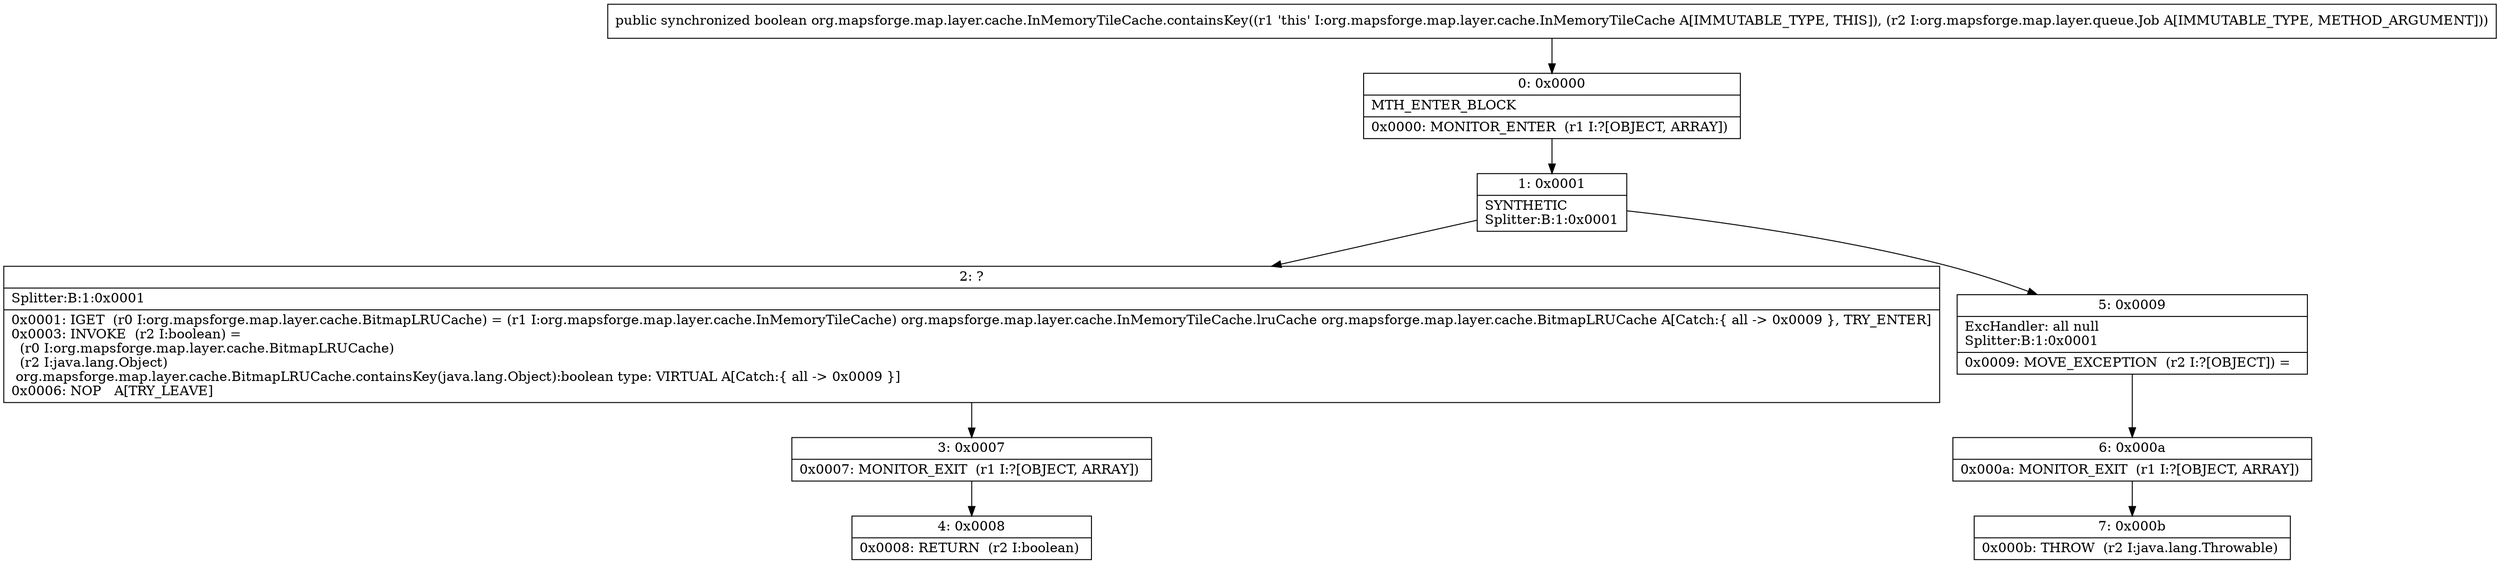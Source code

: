 digraph "CFG fororg.mapsforge.map.layer.cache.InMemoryTileCache.containsKey(Lorg\/mapsforge\/map\/layer\/queue\/Job;)Z" {
Node_0 [shape=record,label="{0\:\ 0x0000|MTH_ENTER_BLOCK\l|0x0000: MONITOR_ENTER  (r1 I:?[OBJECT, ARRAY]) \l}"];
Node_1 [shape=record,label="{1\:\ 0x0001|SYNTHETIC\lSplitter:B:1:0x0001\l}"];
Node_2 [shape=record,label="{2\:\ ?|Splitter:B:1:0x0001\l|0x0001: IGET  (r0 I:org.mapsforge.map.layer.cache.BitmapLRUCache) = (r1 I:org.mapsforge.map.layer.cache.InMemoryTileCache) org.mapsforge.map.layer.cache.InMemoryTileCache.lruCache org.mapsforge.map.layer.cache.BitmapLRUCache A[Catch:\{ all \-\> 0x0009 \}, TRY_ENTER]\l0x0003: INVOKE  (r2 I:boolean) = \l  (r0 I:org.mapsforge.map.layer.cache.BitmapLRUCache)\l  (r2 I:java.lang.Object)\l org.mapsforge.map.layer.cache.BitmapLRUCache.containsKey(java.lang.Object):boolean type: VIRTUAL A[Catch:\{ all \-\> 0x0009 \}]\l0x0006: NOP   A[TRY_LEAVE]\l}"];
Node_3 [shape=record,label="{3\:\ 0x0007|0x0007: MONITOR_EXIT  (r1 I:?[OBJECT, ARRAY]) \l}"];
Node_4 [shape=record,label="{4\:\ 0x0008|0x0008: RETURN  (r2 I:boolean) \l}"];
Node_5 [shape=record,label="{5\:\ 0x0009|ExcHandler: all null\lSplitter:B:1:0x0001\l|0x0009: MOVE_EXCEPTION  (r2 I:?[OBJECT]) =  \l}"];
Node_6 [shape=record,label="{6\:\ 0x000a|0x000a: MONITOR_EXIT  (r1 I:?[OBJECT, ARRAY]) \l}"];
Node_7 [shape=record,label="{7\:\ 0x000b|0x000b: THROW  (r2 I:java.lang.Throwable) \l}"];
MethodNode[shape=record,label="{public synchronized boolean org.mapsforge.map.layer.cache.InMemoryTileCache.containsKey((r1 'this' I:org.mapsforge.map.layer.cache.InMemoryTileCache A[IMMUTABLE_TYPE, THIS]), (r2 I:org.mapsforge.map.layer.queue.Job A[IMMUTABLE_TYPE, METHOD_ARGUMENT])) }"];
MethodNode -> Node_0;
Node_0 -> Node_1;
Node_1 -> Node_2;
Node_1 -> Node_5;
Node_2 -> Node_3;
Node_3 -> Node_4;
Node_5 -> Node_6;
Node_6 -> Node_7;
}


